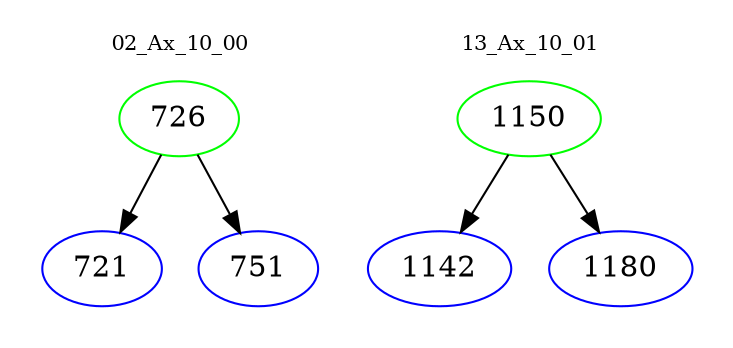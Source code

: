 digraph{
subgraph cluster_0 {
color = white
label = "02_Ax_10_00";
fontsize=10;
T0_726 [label="726", color="green"]
T0_726 -> T0_721 [color="black"]
T0_721 [label="721", color="blue"]
T0_726 -> T0_751 [color="black"]
T0_751 [label="751", color="blue"]
}
subgraph cluster_1 {
color = white
label = "13_Ax_10_01";
fontsize=10;
T1_1150 [label="1150", color="green"]
T1_1150 -> T1_1142 [color="black"]
T1_1142 [label="1142", color="blue"]
T1_1150 -> T1_1180 [color="black"]
T1_1180 [label="1180", color="blue"]
}
}
